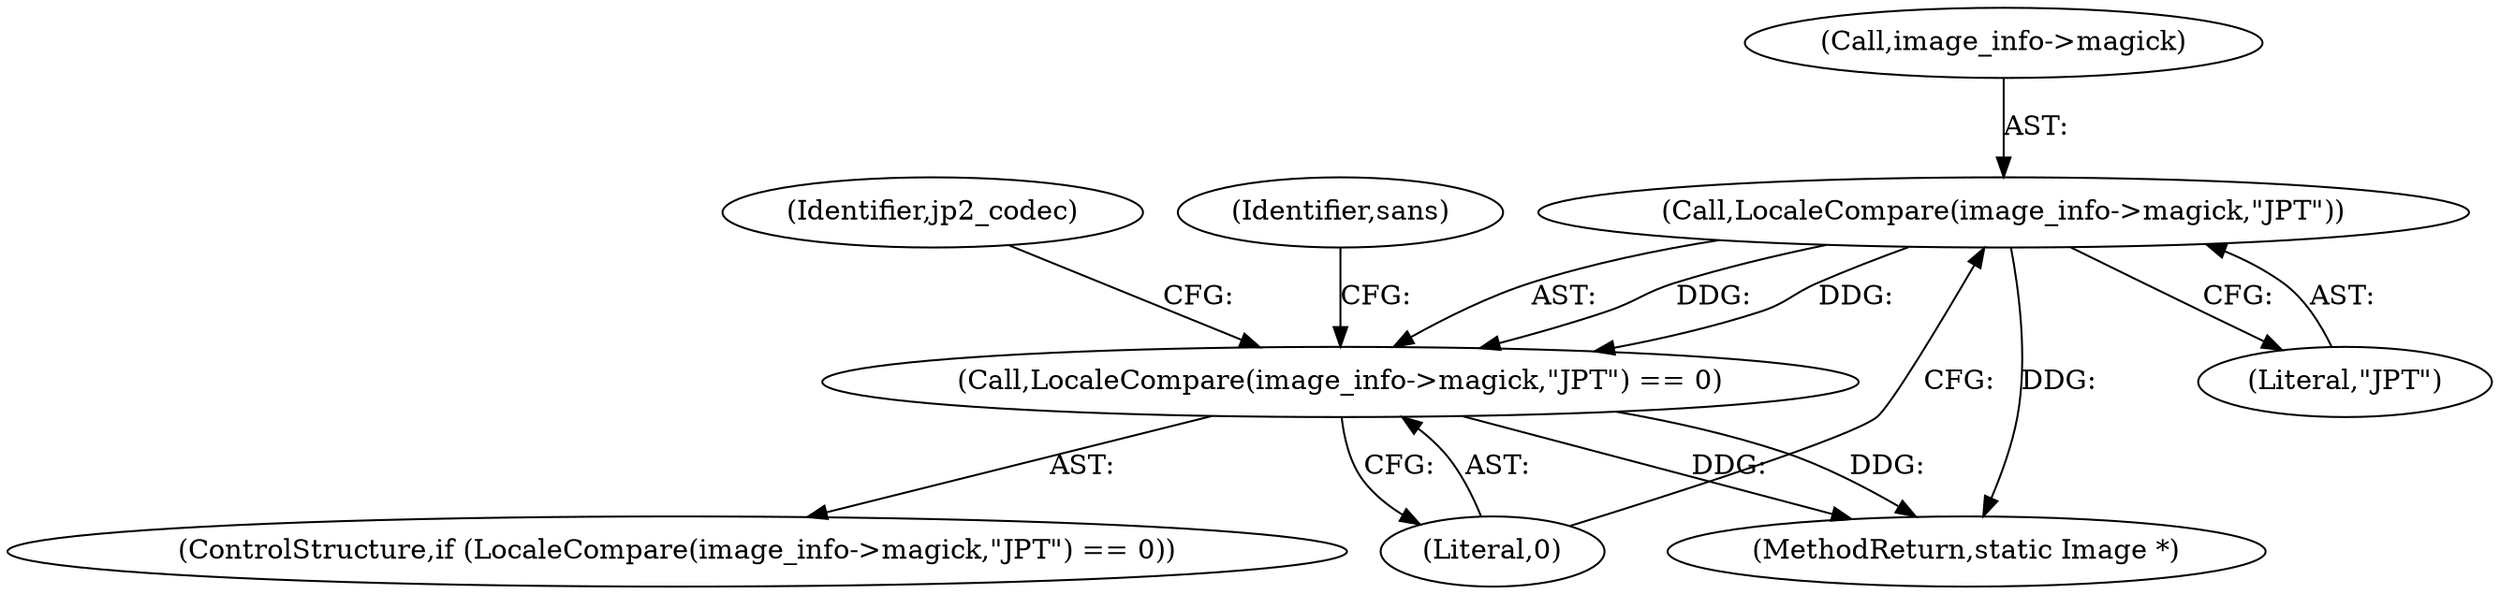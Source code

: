 digraph "0_ImageMagick_acee073df34aa4d491bf5cb74d3a15fc80f0a3aa@pointer" {
"1000213" [label="(Call,LocaleCompare(image_info->magick,\"JPT\"))"];
"1000212" [label="(Call,LocaleCompare(image_info->magick,\"JPT\") == 0)"];
"1000211" [label="(ControlStructure,if (LocaleCompare(image_info->magick,\"JPT\") == 0))"];
"1000217" [label="(Literal,\"JPT\")"];
"1000213" [label="(Call,LocaleCompare(image_info->magick,\"JPT\"))"];
"1000218" [label="(Literal,0)"];
"1000942" [label="(MethodReturn,static Image *)"];
"1000220" [label="(Identifier,jp2_codec)"];
"1000227" [label="(Identifier,sans)"];
"1000214" [label="(Call,image_info->magick)"];
"1000212" [label="(Call,LocaleCompare(image_info->magick,\"JPT\") == 0)"];
"1000213" -> "1000212"  [label="AST: "];
"1000213" -> "1000217"  [label="CFG: "];
"1000214" -> "1000213"  [label="AST: "];
"1000217" -> "1000213"  [label="AST: "];
"1000218" -> "1000213"  [label="CFG: "];
"1000213" -> "1000942"  [label="DDG: "];
"1000213" -> "1000212"  [label="DDG: "];
"1000213" -> "1000212"  [label="DDG: "];
"1000212" -> "1000211"  [label="AST: "];
"1000212" -> "1000218"  [label="CFG: "];
"1000218" -> "1000212"  [label="AST: "];
"1000220" -> "1000212"  [label="CFG: "];
"1000227" -> "1000212"  [label="CFG: "];
"1000212" -> "1000942"  [label="DDG: "];
"1000212" -> "1000942"  [label="DDG: "];
}
